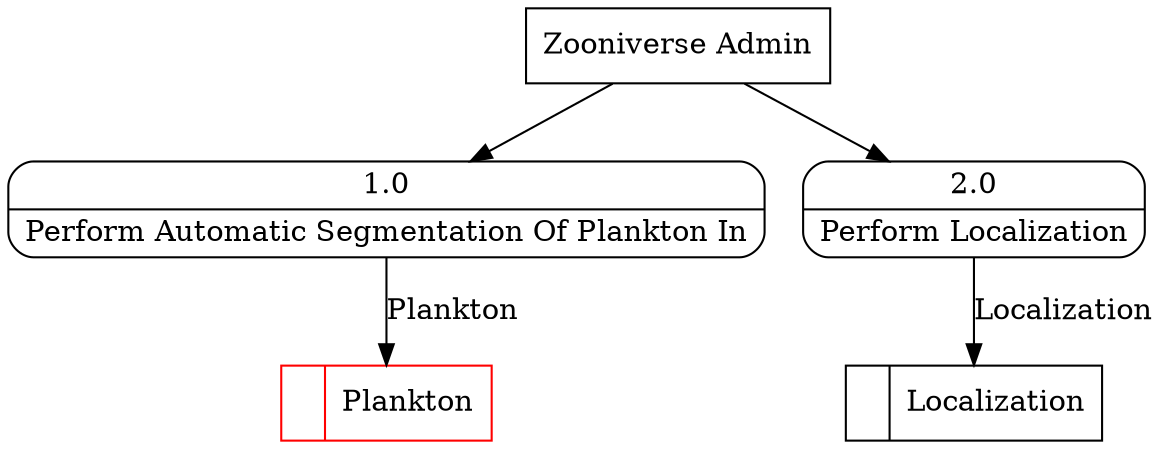digraph dfd2{ 
node[shape=record]
200 [label="<f0>  |<f1> Localization " ];
201 [label="<f0>  |<f1> Plankton " color=red];
202 [label="Zooniverse Admin" shape=box];
203 [label="{<f0> 1.0|<f1> Perform Automatic Segmentation Of Plankton In }" shape=Mrecord];
204 [label="{<f0> 2.0|<f1> Perform Localization }" shape=Mrecord];
202 -> 203
202 -> 204
203 -> 201 [label="Plankton"]
204 -> 200 [label="Localization"]
}